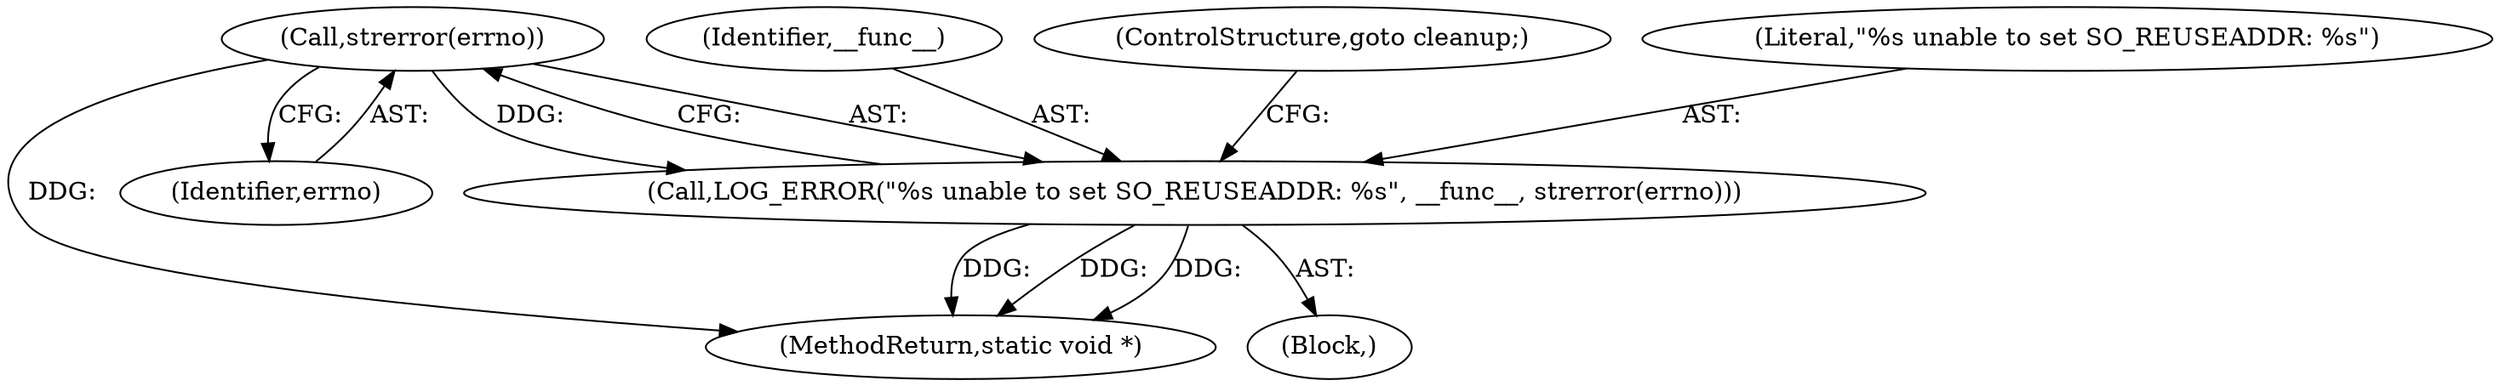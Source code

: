 digraph "0_Android_472271b153c5dc53c28beac55480a8d8434b2d5c_52@API" {
"1000150" [label="(Call,strerror(errno))"];
"1000147" [label="(Call,LOG_ERROR(\"%s unable to set SO_REUSEADDR: %s\", __func__, strerror(errno)))"];
"1000149" [label="(Identifier,__func__)"];
"1000152" [label="(ControlStructure,goto cleanup;)"];
"1000148" [label="(Literal,\"%s unable to set SO_REUSEADDR: %s\")"];
"1000146" [label="(Block,)"];
"1000147" [label="(Call,LOG_ERROR(\"%s unable to set SO_REUSEADDR: %s\", __func__, strerror(errno)))"];
"1000150" [label="(Call,strerror(errno))"];
"1000151" [label="(Identifier,errno)"];
"1000262" [label="(MethodReturn,static void *)"];
"1000150" -> "1000147"  [label="AST: "];
"1000150" -> "1000151"  [label="CFG: "];
"1000151" -> "1000150"  [label="AST: "];
"1000147" -> "1000150"  [label="CFG: "];
"1000150" -> "1000262"  [label="DDG: "];
"1000150" -> "1000147"  [label="DDG: "];
"1000147" -> "1000146"  [label="AST: "];
"1000148" -> "1000147"  [label="AST: "];
"1000149" -> "1000147"  [label="AST: "];
"1000152" -> "1000147"  [label="CFG: "];
"1000147" -> "1000262"  [label="DDG: "];
"1000147" -> "1000262"  [label="DDG: "];
"1000147" -> "1000262"  [label="DDG: "];
}
